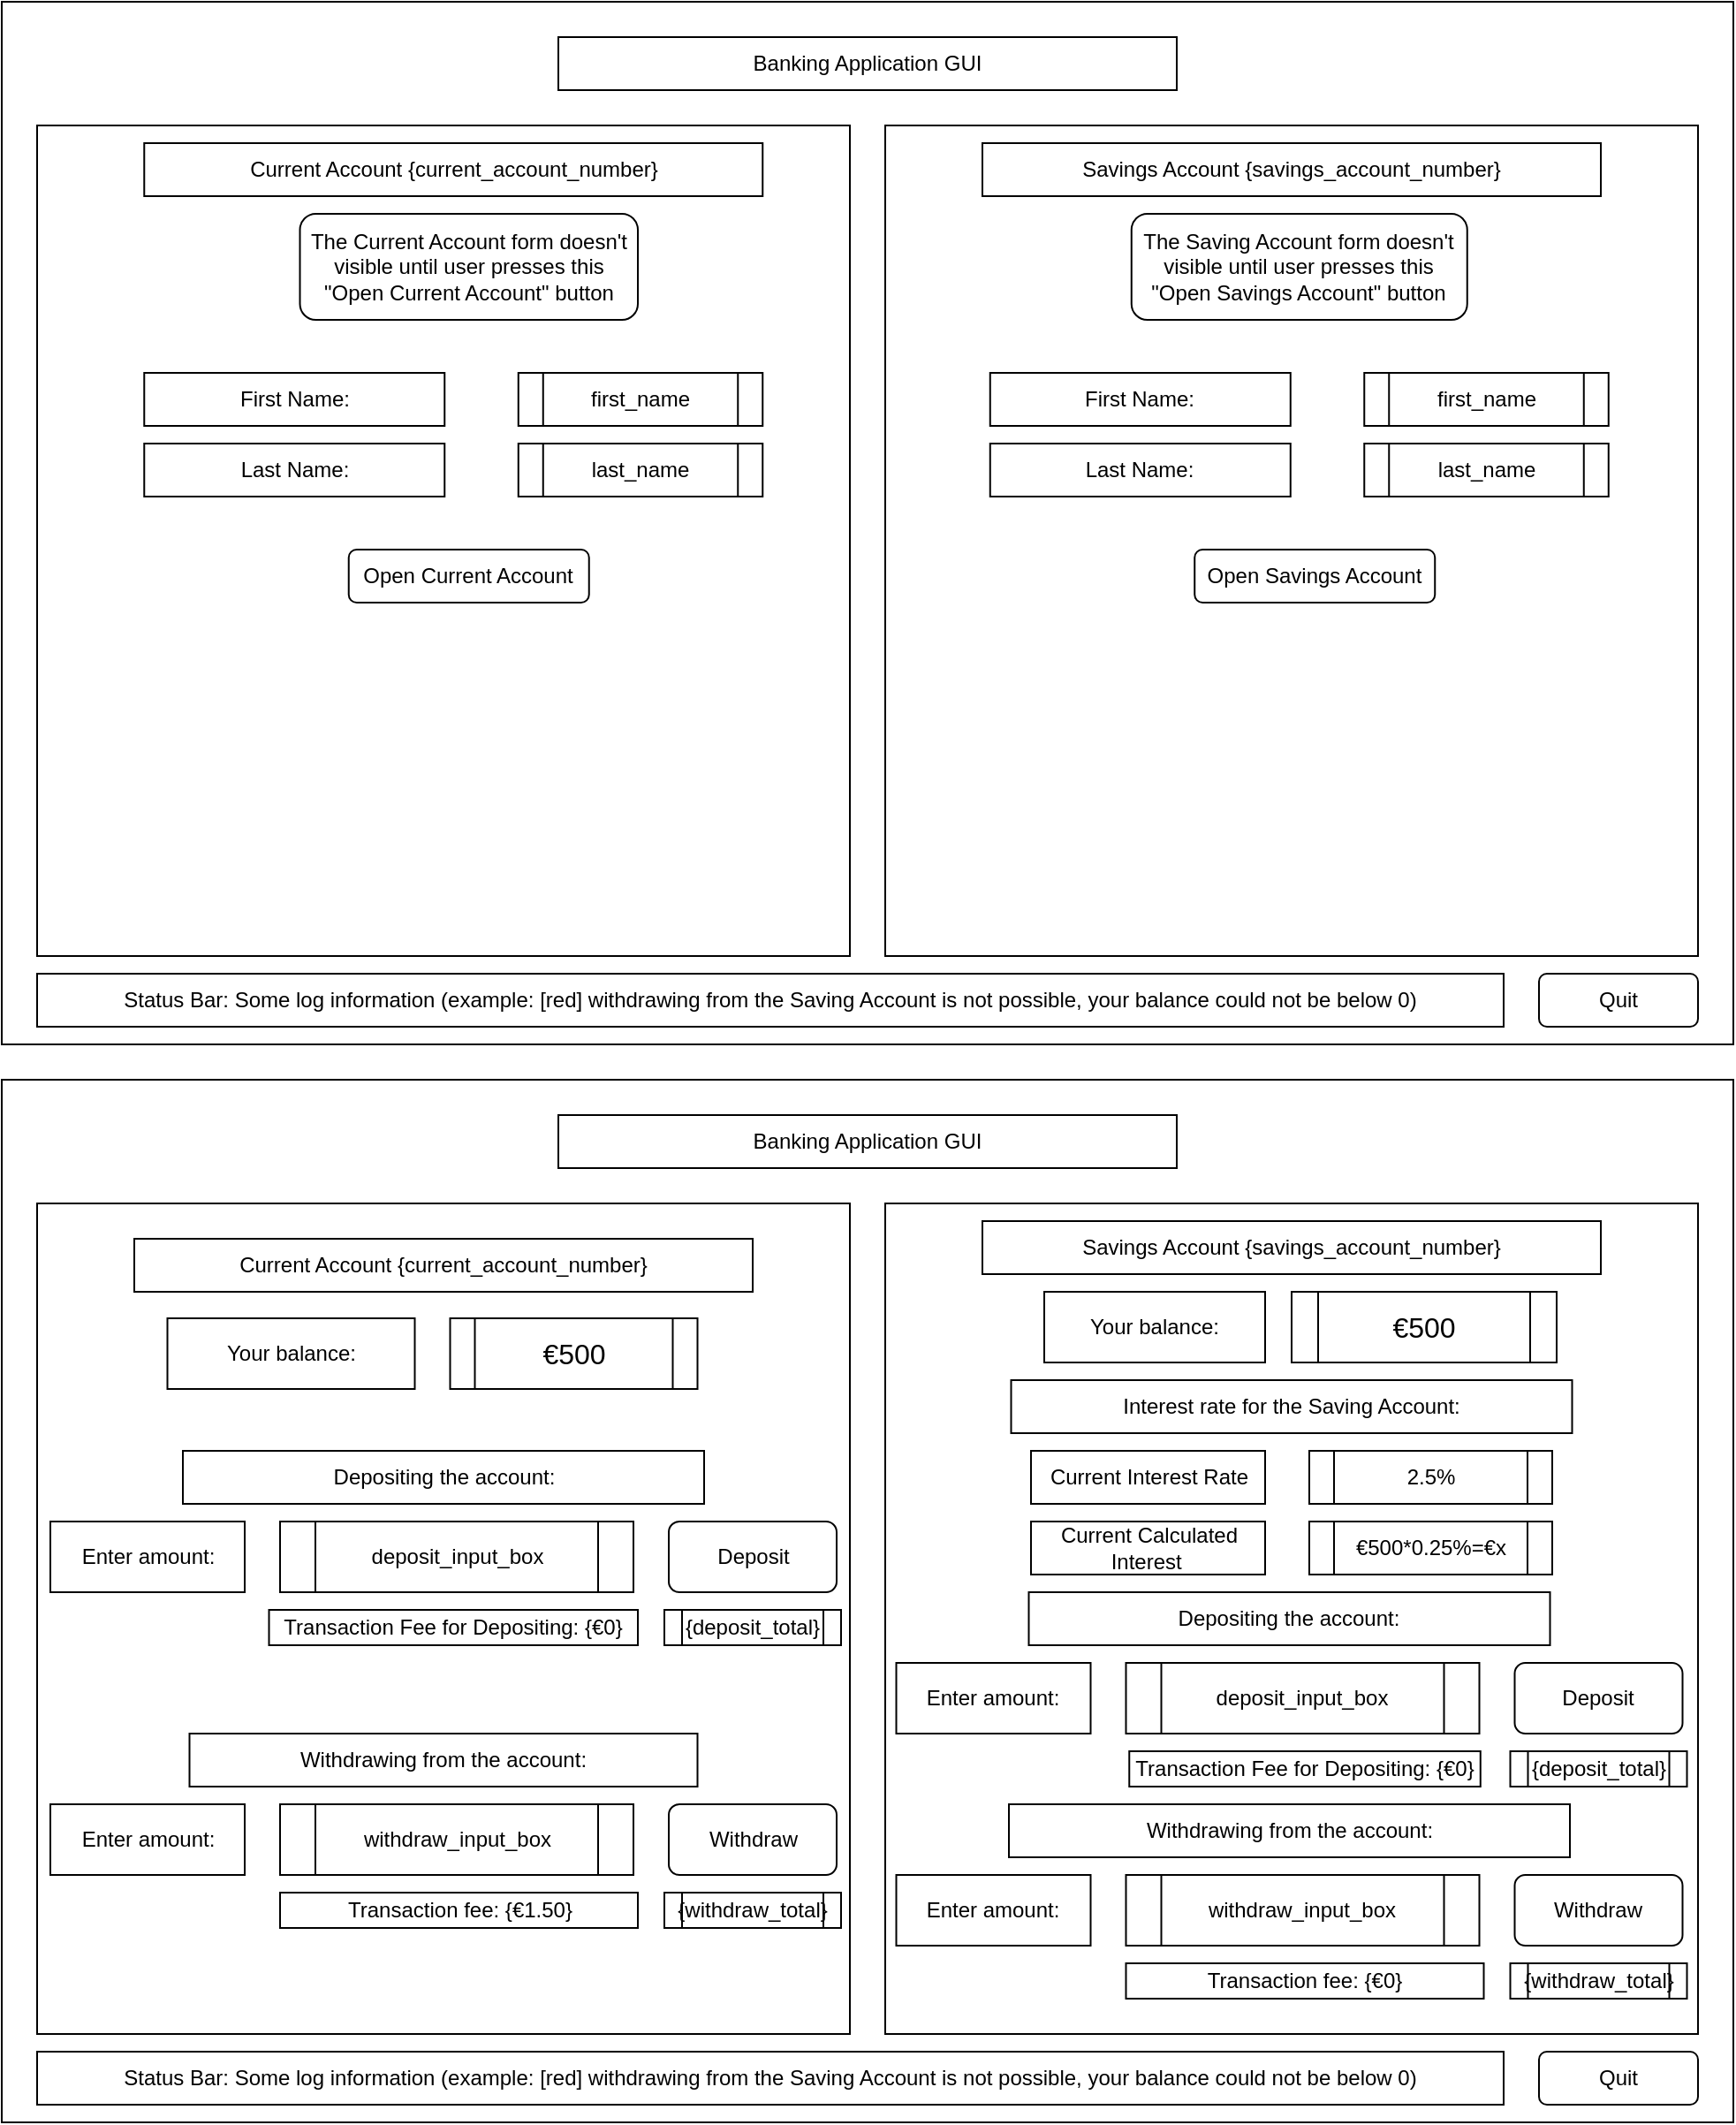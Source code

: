 <mxfile version="23.1.7" type="device">
  <diagram name="Page-1" id="gcP6atNEDORR3qKgy9Ab">
    <mxGraphModel dx="1434" dy="1949" grid="1" gridSize="10" guides="1" tooltips="1" connect="1" arrows="1" fold="1" page="1" pageScale="1" pageWidth="827" pageHeight="1169" math="0" shadow="0">
      <root>
        <mxCell id="0" />
        <mxCell id="1" parent="0" />
        <mxCell id="5kuEk_3HOophXWp1ichP-1" value="" style="whiteSpace=wrap;html=1;" vertex="1" parent="1">
          <mxGeometry x="140" y="410" width="980" height="590" as="geometry" />
        </mxCell>
        <mxCell id="5kuEk_3HOophXWp1ichP-2" value="" style="rounded=0;whiteSpace=wrap;html=1;" vertex="1" parent="1">
          <mxGeometry x="160" y="480" width="460" height="470" as="geometry" />
        </mxCell>
        <mxCell id="5kuEk_3HOophXWp1ichP-3" value="" style="rounded=0;whiteSpace=wrap;html=1;" vertex="1" parent="1">
          <mxGeometry x="640" y="480" width="460" height="470" as="geometry" />
        </mxCell>
        <mxCell id="5kuEk_3HOophXWp1ichP-5" value="Banking Application GUI" style="rounded=0;whiteSpace=wrap;html=1;" vertex="1" parent="1">
          <mxGeometry x="455" y="430" width="350" height="30" as="geometry" />
        </mxCell>
        <mxCell id="5kuEk_3HOophXWp1ichP-6" value="Current Account {current_account_number}" style="rounded=0;whiteSpace=wrap;html=1;" vertex="1" parent="1">
          <mxGeometry x="215" y="500" width="350" height="30" as="geometry" />
        </mxCell>
        <mxCell id="5kuEk_3HOophXWp1ichP-7" value="Savings Account {savings_account_number}" style="rounded=0;whiteSpace=wrap;html=1;" vertex="1" parent="1">
          <mxGeometry x="695" y="490" width="350" height="30" as="geometry" />
        </mxCell>
        <mxCell id="5kuEk_3HOophXWp1ichP-9" value="Quit" style="rounded=1;whiteSpace=wrap;html=1;" vertex="1" parent="1">
          <mxGeometry x="1010" y="960" width="90" height="30" as="geometry" />
        </mxCell>
        <mxCell id="5kuEk_3HOophXWp1ichP-10" value="Status Bar: Some log information (example: [red] withdrawing from the Saving Account is not possible, your balance could not be below 0)" style="rounded=0;whiteSpace=wrap;html=1;" vertex="1" parent="1">
          <mxGeometry x="160" y="960" width="830" height="30" as="geometry" />
        </mxCell>
        <mxCell id="5kuEk_3HOophXWp1ichP-13" value="Your balance:" style="rounded=0;whiteSpace=wrap;html=1;" vertex="1" parent="1">
          <mxGeometry x="233.75" y="545" width="140" height="40" as="geometry" />
        </mxCell>
        <mxCell id="5kuEk_3HOophXWp1ichP-14" value="€500" style="shape=process;whiteSpace=wrap;html=1;backgroundOutline=1;fontSize=16;" vertex="1" parent="1">
          <mxGeometry x="393.75" y="545" width="140" height="40" as="geometry" />
        </mxCell>
        <mxCell id="5kuEk_3HOophXWp1ichP-16" value="deposit_input_box" style="shape=process;whiteSpace=wrap;html=1;backgroundOutline=1;" vertex="1" parent="1">
          <mxGeometry x="297.5" y="660" width="200" height="40" as="geometry" />
        </mxCell>
        <mxCell id="5kuEk_3HOophXWp1ichP-17" value="Enter amount:" style="rounded=0;whiteSpace=wrap;html=1;" vertex="1" parent="1">
          <mxGeometry x="167.5" y="660" width="110" height="40" as="geometry" />
        </mxCell>
        <mxCell id="5kuEk_3HOophXWp1ichP-18" value="Deposit" style="rounded=1;whiteSpace=wrap;html=1;" vertex="1" parent="1">
          <mxGeometry x="517.5" y="660" width="95" height="40" as="geometry" />
        </mxCell>
        <mxCell id="5kuEk_3HOophXWp1ichP-19" value="withdraw_input_box" style="shape=process;whiteSpace=wrap;html=1;backgroundOutline=1;" vertex="1" parent="1">
          <mxGeometry x="297.5" y="820" width="200" height="40" as="geometry" />
        </mxCell>
        <mxCell id="5kuEk_3HOophXWp1ichP-20" value="Enter amount:" style="rounded=0;whiteSpace=wrap;html=1;" vertex="1" parent="1">
          <mxGeometry x="167.5" y="820" width="110" height="40" as="geometry" />
        </mxCell>
        <mxCell id="5kuEk_3HOophXWp1ichP-21" value="Withdraw" style="rounded=1;whiteSpace=wrap;html=1;" vertex="1" parent="1">
          <mxGeometry x="517.5" y="820" width="95" height="40" as="geometry" />
        </mxCell>
        <mxCell id="5kuEk_3HOophXWp1ichP-22" value="Transaction Fee for Depositing: {€0}" style="rounded=0;whiteSpace=wrap;html=1;" vertex="1" parent="1">
          <mxGeometry x="291.25" y="710" width="208.75" height="20" as="geometry" />
        </mxCell>
        <mxCell id="5kuEk_3HOophXWp1ichP-23" value="Transaction fee: {€1.50}" style="rounded=0;whiteSpace=wrap;html=1;" vertex="1" parent="1">
          <mxGeometry x="297.5" y="870" width="202.5" height="20" as="geometry" />
        </mxCell>
        <mxCell id="5kuEk_3HOophXWp1ichP-24" value="Depositing the account:" style="rounded=0;whiteSpace=wrap;html=1;" vertex="1" parent="1">
          <mxGeometry x="242.5" y="620" width="295" height="30" as="geometry" />
        </mxCell>
        <mxCell id="5kuEk_3HOophXWp1ichP-26" value="Withdrawing from the account:" style="rounded=0;whiteSpace=wrap;html=1;" vertex="1" parent="1">
          <mxGeometry x="246.25" y="780" width="287.5" height="30" as="geometry" />
        </mxCell>
        <mxCell id="5kuEk_3HOophXWp1ichP-28" value="Your balance:" style="rounded=0;whiteSpace=wrap;html=1;" vertex="1" parent="1">
          <mxGeometry x="730" y="530" width="125" height="40" as="geometry" />
        </mxCell>
        <mxCell id="5kuEk_3HOophXWp1ichP-29" value="€500" style="shape=process;whiteSpace=wrap;html=1;backgroundOutline=1;fontSize=16;" vertex="1" parent="1">
          <mxGeometry x="870" y="530" width="150" height="40" as="geometry" />
        </mxCell>
        <mxCell id="5kuEk_3HOophXWp1ichP-30" value="deposit_input_box" style="shape=process;whiteSpace=wrap;html=1;backgroundOutline=1;" vertex="1" parent="1">
          <mxGeometry x="776.25" y="740" width="200" height="40" as="geometry" />
        </mxCell>
        <mxCell id="5kuEk_3HOophXWp1ichP-31" value="Enter amount:" style="rounded=0;whiteSpace=wrap;html=1;" vertex="1" parent="1">
          <mxGeometry x="646.25" y="740" width="110" height="40" as="geometry" />
        </mxCell>
        <mxCell id="5kuEk_3HOophXWp1ichP-32" value="Deposit" style="rounded=1;whiteSpace=wrap;html=1;" vertex="1" parent="1">
          <mxGeometry x="996.25" y="740" width="95" height="40" as="geometry" />
        </mxCell>
        <mxCell id="5kuEk_3HOophXWp1ichP-33" value="withdraw_input_box" style="shape=process;whiteSpace=wrap;html=1;backgroundOutline=1;" vertex="1" parent="1">
          <mxGeometry x="776.25" y="860" width="200" height="40" as="geometry" />
        </mxCell>
        <mxCell id="5kuEk_3HOophXWp1ichP-34" value="Enter amount:" style="rounded=0;whiteSpace=wrap;html=1;" vertex="1" parent="1">
          <mxGeometry x="646.25" y="860" width="110" height="40" as="geometry" />
        </mxCell>
        <mxCell id="5kuEk_3HOophXWp1ichP-35" value="Withdraw" style="rounded=1;whiteSpace=wrap;html=1;" vertex="1" parent="1">
          <mxGeometry x="996.25" y="860" width="95" height="40" as="geometry" />
        </mxCell>
        <mxCell id="5kuEk_3HOophXWp1ichP-36" value="Transaction Fee for Depositing: {€0}" style="rounded=0;whiteSpace=wrap;html=1;" vertex="1" parent="1">
          <mxGeometry x="778.13" y="790" width="198.75" height="20" as="geometry" />
        </mxCell>
        <mxCell id="5kuEk_3HOophXWp1ichP-37" value="Transaction fee: {€0}" style="rounded=0;whiteSpace=wrap;html=1;" vertex="1" parent="1">
          <mxGeometry x="776.25" y="910" width="202.5" height="20" as="geometry" />
        </mxCell>
        <mxCell id="5kuEk_3HOophXWp1ichP-38" value="Depositing the account:" style="rounded=0;whiteSpace=wrap;html=1;" vertex="1" parent="1">
          <mxGeometry x="721.25" y="700" width="295" height="30" as="geometry" />
        </mxCell>
        <mxCell id="5kuEk_3HOophXWp1ichP-39" value="Withdrawing from the account:" style="rounded=0;whiteSpace=wrap;html=1;" vertex="1" parent="1">
          <mxGeometry x="710" y="820" width="317.5" height="30" as="geometry" />
        </mxCell>
        <mxCell id="5kuEk_3HOophXWp1ichP-40" value="Current Interest Rate" style="rounded=0;whiteSpace=wrap;html=1;" vertex="1" parent="1">
          <mxGeometry x="722.5" y="620" width="132.5" height="30" as="geometry" />
        </mxCell>
        <mxCell id="5kuEk_3HOophXWp1ichP-41" value="2.5%" style="shape=process;whiteSpace=wrap;html=1;backgroundOutline=1;" vertex="1" parent="1">
          <mxGeometry x="880" y="620" width="137.5" height="30" as="geometry" />
        </mxCell>
        <mxCell id="5kuEk_3HOophXWp1ichP-42" value="€500*0.25%=€x" style="shape=process;whiteSpace=wrap;html=1;backgroundOutline=1;" vertex="1" parent="1">
          <mxGeometry x="880" y="660" width="137.5" height="30" as="geometry" />
        </mxCell>
        <mxCell id="5kuEk_3HOophXWp1ichP-43" value="Current Calculated Interest&amp;nbsp;" style="rounded=0;whiteSpace=wrap;html=1;" vertex="1" parent="1">
          <mxGeometry x="722.5" y="660" width="132.5" height="30" as="geometry" />
        </mxCell>
        <mxCell id="5kuEk_3HOophXWp1ichP-44" value="Interest rate for the Saving Account:" style="rounded=0;whiteSpace=wrap;html=1;" vertex="1" parent="1">
          <mxGeometry x="711.25" y="580" width="317.5" height="30" as="geometry" />
        </mxCell>
        <mxCell id="5kuEk_3HOophXWp1ichP-45" value="{deposit_total}" style="shape=process;whiteSpace=wrap;html=1;backgroundOutline=1;" vertex="1" parent="1">
          <mxGeometry x="515" y="710" width="100" height="20" as="geometry" />
        </mxCell>
        <mxCell id="5kuEk_3HOophXWp1ichP-46" value="{withdraw_total}" style="shape=process;whiteSpace=wrap;html=1;backgroundOutline=1;" vertex="1" parent="1">
          <mxGeometry x="515" y="870" width="100" height="20" as="geometry" />
        </mxCell>
        <mxCell id="5kuEk_3HOophXWp1ichP-47" value="{deposit_total}" style="shape=process;whiteSpace=wrap;html=1;backgroundOutline=1;" vertex="1" parent="1">
          <mxGeometry x="993.75" y="790" width="100" height="20" as="geometry" />
        </mxCell>
        <mxCell id="5kuEk_3HOophXWp1ichP-48" value="{withdraw_total}" style="shape=process;whiteSpace=wrap;html=1;backgroundOutline=1;" vertex="1" parent="1">
          <mxGeometry x="993.75" y="910" width="100" height="20" as="geometry" />
        </mxCell>
        <mxCell id="5kuEk_3HOophXWp1ichP-50" value="" style="whiteSpace=wrap;html=1;" vertex="1" parent="1">
          <mxGeometry x="140" y="-200" width="980" height="590" as="geometry" />
        </mxCell>
        <mxCell id="5kuEk_3HOophXWp1ichP-54" value="" style="rounded=0;whiteSpace=wrap;html=1;" vertex="1" parent="1">
          <mxGeometry x="160" y="-130" width="460" height="470" as="geometry" />
        </mxCell>
        <mxCell id="5kuEk_3HOophXWp1ichP-55" value="" style="rounded=0;whiteSpace=wrap;html=1;" vertex="1" parent="1">
          <mxGeometry x="640" y="-130" width="460" height="470" as="geometry" />
        </mxCell>
        <mxCell id="5kuEk_3HOophXWp1ichP-56" value="Banking Application GUI" style="rounded=0;whiteSpace=wrap;html=1;" vertex="1" parent="1">
          <mxGeometry x="455" y="-180" width="350" height="30" as="geometry" />
        </mxCell>
        <mxCell id="5kuEk_3HOophXWp1ichP-57" value="Current Account {current_account_number}" style="rounded=0;whiteSpace=wrap;html=1;" vertex="1" parent="1">
          <mxGeometry x="220.63" y="-120" width="350" height="30" as="geometry" />
        </mxCell>
        <mxCell id="5kuEk_3HOophXWp1ichP-58" value="Savings Account {savings_account_number}" style="rounded=0;whiteSpace=wrap;html=1;" vertex="1" parent="1">
          <mxGeometry x="695" y="-120" width="350" height="30" as="geometry" />
        </mxCell>
        <mxCell id="5kuEk_3HOophXWp1ichP-59" value="Quit" style="rounded=1;whiteSpace=wrap;html=1;" vertex="1" parent="1">
          <mxGeometry x="1010" y="350" width="90" height="30" as="geometry" />
        </mxCell>
        <mxCell id="5kuEk_3HOophXWp1ichP-60" value="Status Bar: Some log information (example: [red] withdrawing from the Saving Account is not possible, your balance could not be below 0)" style="rounded=0;whiteSpace=wrap;html=1;" vertex="1" parent="1">
          <mxGeometry x="160" y="350" width="830" height="30" as="geometry" />
        </mxCell>
        <mxCell id="5kuEk_3HOophXWp1ichP-15" value="The Current Account form doesn&#39;t visible until user presses this&lt;br style=&quot;border-color: var(--border-color);&quot;&gt;&quot;Open Current Account&quot; button" style="rounded=1;whiteSpace=wrap;html=1;" vertex="1" parent="1">
          <mxGeometry x="308.75" y="-80" width="191.25" height="60" as="geometry" />
        </mxCell>
        <mxCell id="5kuEk_3HOophXWp1ichP-27" value="The Saving Account form doesn&#39;t visible until user presses this&lt;br&gt;&quot;Open Savings Account&quot; button" style="rounded=1;whiteSpace=wrap;html=1;" vertex="1" parent="1">
          <mxGeometry x="779.38" y="-80" width="190" height="60" as="geometry" />
        </mxCell>
        <mxCell id="5kuEk_3HOophXWp1ichP-61" value="First Name:" style="rounded=0;whiteSpace=wrap;html=1;" vertex="1" parent="1">
          <mxGeometry x="220.63" y="10" width="170" height="30" as="geometry" />
        </mxCell>
        <mxCell id="5kuEk_3HOophXWp1ichP-62" value="Last Name:" style="rounded=0;whiteSpace=wrap;html=1;" vertex="1" parent="1">
          <mxGeometry x="220.63" y="50" width="170" height="30" as="geometry" />
        </mxCell>
        <mxCell id="5kuEk_3HOophXWp1ichP-63" value="first_name" style="shape=process;whiteSpace=wrap;html=1;backgroundOutline=1;" vertex="1" parent="1">
          <mxGeometry x="432.38" y="10" width="138.25" height="30" as="geometry" />
        </mxCell>
        <mxCell id="5kuEk_3HOophXWp1ichP-64" value="last_name" style="shape=process;whiteSpace=wrap;html=1;backgroundOutline=1;" vertex="1" parent="1">
          <mxGeometry x="432.38" y="50" width="138.25" height="30" as="geometry" />
        </mxCell>
        <mxCell id="5kuEk_3HOophXWp1ichP-65" value="Open Current Account" style="rounded=1;whiteSpace=wrap;html=1;" vertex="1" parent="1">
          <mxGeometry x="336.37" y="110" width="136" height="30" as="geometry" />
        </mxCell>
        <mxCell id="5kuEk_3HOophXWp1ichP-66" value="First Name:" style="rounded=0;whiteSpace=wrap;html=1;" vertex="1" parent="1">
          <mxGeometry x="699.38" y="10" width="170" height="30" as="geometry" />
        </mxCell>
        <mxCell id="5kuEk_3HOophXWp1ichP-67" value="Last Name:" style="rounded=0;whiteSpace=wrap;html=1;" vertex="1" parent="1">
          <mxGeometry x="699.38" y="50" width="170" height="30" as="geometry" />
        </mxCell>
        <mxCell id="5kuEk_3HOophXWp1ichP-68" value="first_name" style="shape=process;whiteSpace=wrap;html=1;backgroundOutline=1;" vertex="1" parent="1">
          <mxGeometry x="911.13" y="10" width="138.25" height="30" as="geometry" />
        </mxCell>
        <mxCell id="5kuEk_3HOophXWp1ichP-69" value="last_name" style="shape=process;whiteSpace=wrap;html=1;backgroundOutline=1;" vertex="1" parent="1">
          <mxGeometry x="911.13" y="50" width="138.25" height="30" as="geometry" />
        </mxCell>
        <mxCell id="5kuEk_3HOophXWp1ichP-70" value="Open Savings Account" style="rounded=1;whiteSpace=wrap;html=1;" vertex="1" parent="1">
          <mxGeometry x="815.12" y="110" width="136" height="30" as="geometry" />
        </mxCell>
      </root>
    </mxGraphModel>
  </diagram>
</mxfile>
